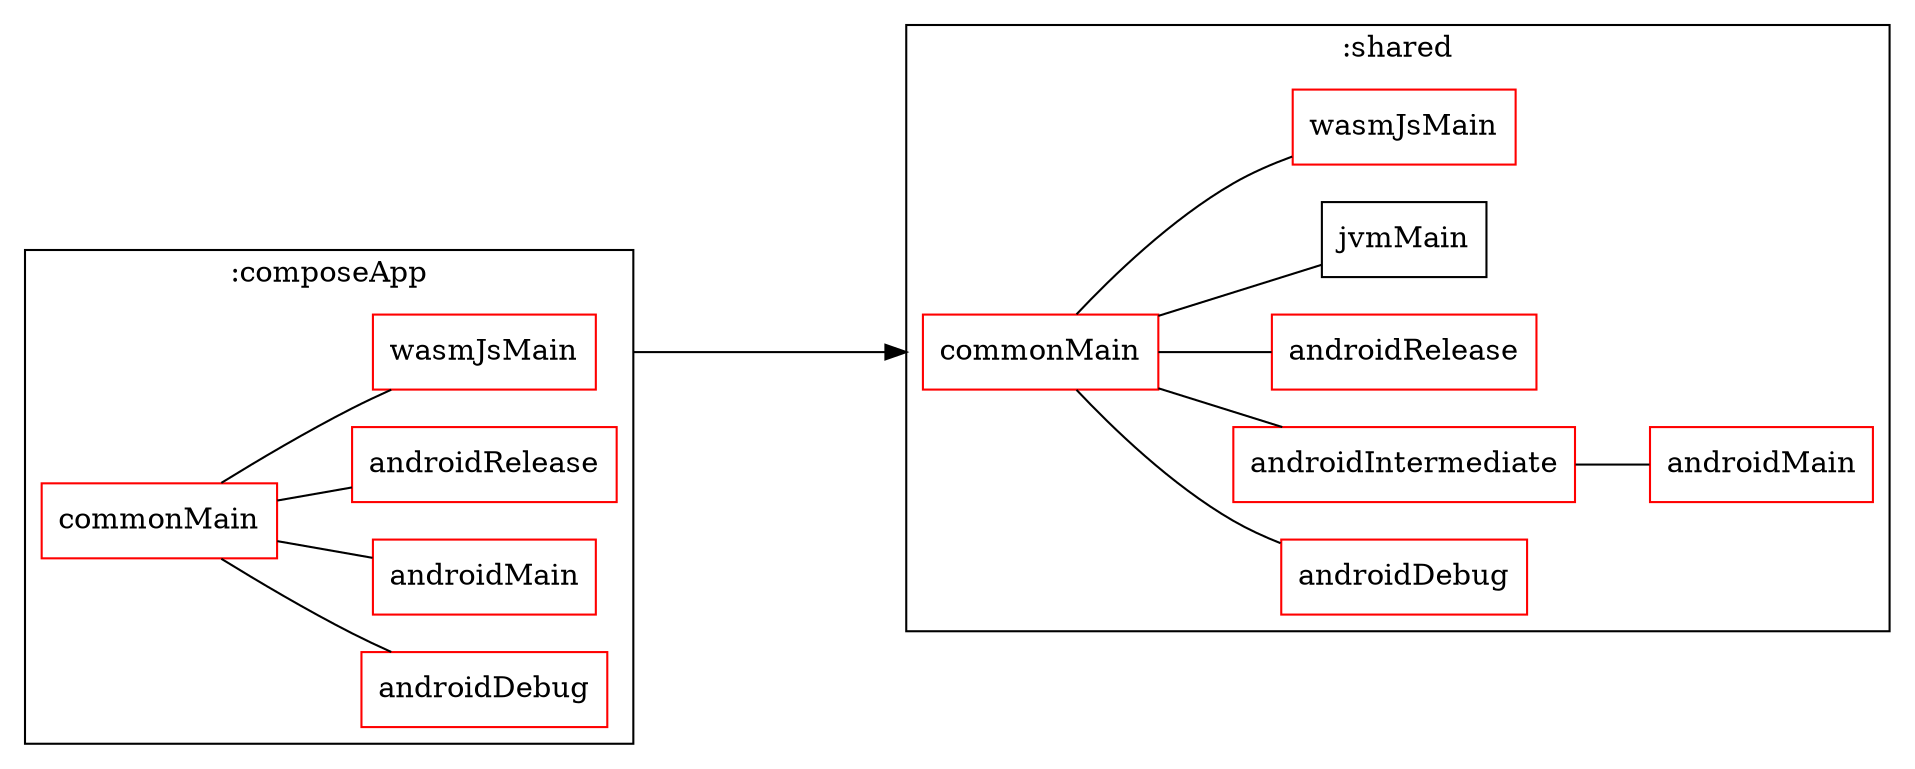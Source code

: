 digraph "root" {
edge ["dir"="forward"]
graph ["compound"="true","rankdir"="LR"]
subgraph "cluster_:composeApp" {
edge ["dir"="none"]
graph ["label"=":composeApp"]
":composeApp:androidDebug" ["label"="androidDebug","shape"="box","color"="red"]
":composeApp:commonMain" ["label"="commonMain","shape"="box","color"="red"]
":composeApp:androidMain" ["label"="androidMain","shape"="box","color"="red"]
":composeApp:androidRelease" ["label"="androidRelease","shape"="box","color"="red"]
":composeApp:wasmJsMain" ["label"="wasmJsMain","shape"="box","color"="red"]
":composeApp:commonMain" -> ":composeApp:wasmJsMain"
":composeApp:commonMain" -> ":composeApp:androidRelease"
":composeApp:commonMain" -> ":composeApp:androidMain"
":composeApp:commonMain" -> ":composeApp:androidDebug"
}
subgraph "cluster_:shared" {
edge ["dir"="none"]
graph ["label"=":shared"]
":shared:androidDebug" ["label"="androidDebug","shape"="box","color"="red"]
":shared:commonMain" ["label"="commonMain","shape"="box","color"="red"]
":shared:androidIntermediate" ["label"="androidIntermediate","shape"="box","color"="red"]
":shared:androidRelease" ["label"="androidRelease","shape"="box","color"="red"]
":shared:jvmMain" ["label"="jvmMain","shape"="box","color"="black"]
":shared:wasmJsMain" ["label"="wasmJsMain","shape"="box","color"="red"]
":shared:androidMain" ["label"="androidMain","shape"="box","color"="red"]
":shared:commonMain" -> ":shared:wasmJsMain"
":shared:commonMain" -> ":shared:jvmMain"
":shared:commonMain" -> ":shared:androidRelease"
":shared:commonMain" -> ":shared:androidIntermediate"
":shared:commonMain" -> ":shared:androidDebug"
":shared:androidIntermediate" -> ":shared:androidMain"
}
":composeApp:wasmJsMain" -> ":shared:commonMain" ["ltail"="cluster_:composeApp","lhead"="cluster_:shared","minlen"="4"]
}